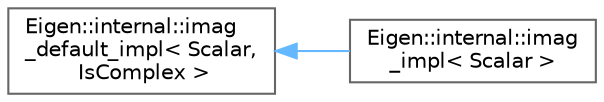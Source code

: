 digraph "类继承关系图"
{
 // LATEX_PDF_SIZE
  bgcolor="transparent";
  edge [fontname=Helvetica,fontsize=10,labelfontname=Helvetica,labelfontsize=10];
  node [fontname=Helvetica,fontsize=10,shape=box,height=0.2,width=0.4];
  rankdir="LR";
  Node0 [id="Node000000",label="Eigen::internal::imag\l_default_impl\< Scalar,\l IsComplex \>",height=0.2,width=0.4,color="grey40", fillcolor="white", style="filled",URL="$struct_eigen_1_1internal_1_1imag__default__impl.html",tooltip=" "];
  Node0 -> Node1 [id="edge4309_Node000000_Node000001",dir="back",color="steelblue1",style="solid",tooltip=" "];
  Node1 [id="Node000001",label="Eigen::internal::imag\l_impl\< Scalar \>",height=0.2,width=0.4,color="grey40", fillcolor="white", style="filled",URL="$struct_eigen_1_1internal_1_1imag__impl.html",tooltip=" "];
}
